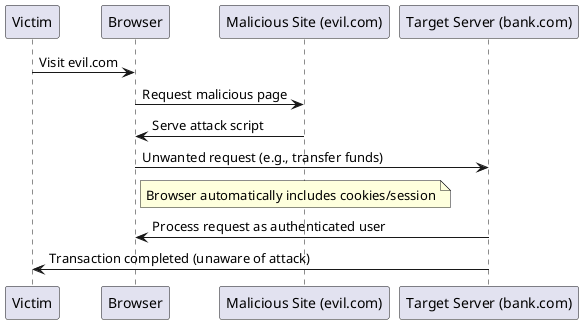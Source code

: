 @startuml

participant "Victim" as V
participant "Browser" as B
participant "Malicious Site (evil.com)" as M
participant "Target Server (bank.com)" as T

V -> B: Visit evil.com
B -> M: Request malicious page
M -> B: Serve attack script
B -> T: Unwanted request (e.g., transfer funds)
note right of B
  Browser automatically includes cookies/session
end note
T -> B: Process request as authenticated user
T -> V: Transaction completed (unaware of attack)

@enduml